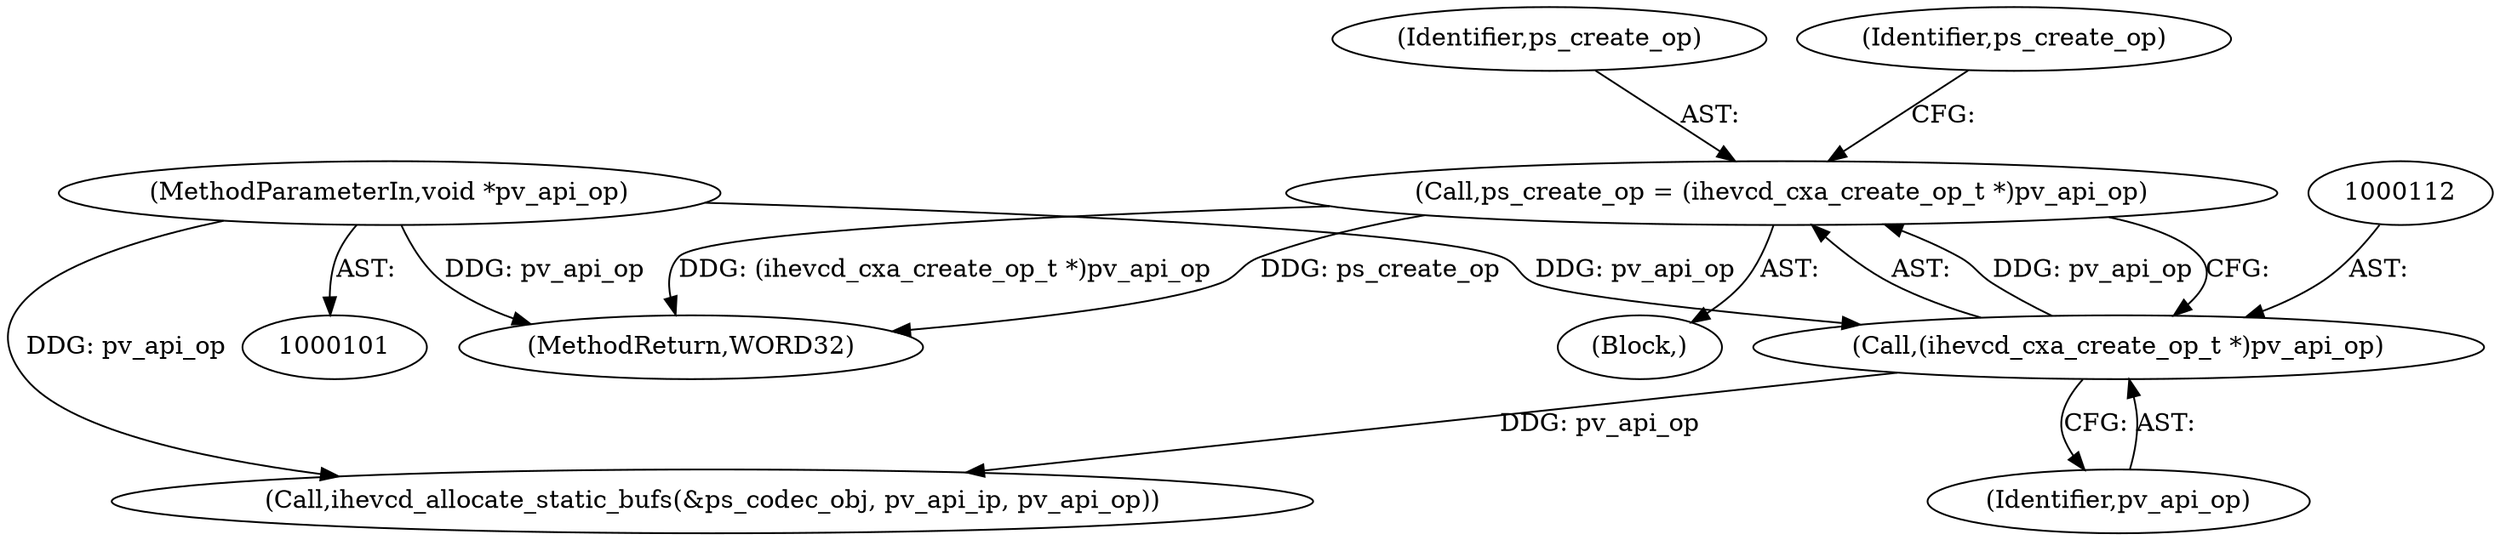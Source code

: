 digraph "0_Android_3ed3c6b79a7b9a60c475dd4936ad57b0b92fd600@API" {
"1000109" [label="(Call,ps_create_op = (ihevcd_cxa_create_op_t *)pv_api_op)"];
"1000111" [label="(Call,(ihevcd_cxa_create_op_t *)pv_api_op)"];
"1000104" [label="(MethodParameterIn,void *pv_api_op)"];
"1000173" [label="(MethodReturn,WORD32)"];
"1000110" [label="(Identifier,ps_create_op)"];
"1000123" [label="(Call,ihevcd_allocate_static_bufs(&ps_codec_obj, pv_api_ip, pv_api_op))"];
"1000105" [label="(Block,)"];
"1000109" [label="(Call,ps_create_op = (ihevcd_cxa_create_op_t *)pv_api_op)"];
"1000111" [label="(Call,(ihevcd_cxa_create_op_t *)pv_api_op)"];
"1000113" [label="(Identifier,pv_api_op)"];
"1000117" [label="(Identifier,ps_create_op)"];
"1000104" [label="(MethodParameterIn,void *pv_api_op)"];
"1000109" -> "1000105"  [label="AST: "];
"1000109" -> "1000111"  [label="CFG: "];
"1000110" -> "1000109"  [label="AST: "];
"1000111" -> "1000109"  [label="AST: "];
"1000117" -> "1000109"  [label="CFG: "];
"1000109" -> "1000173"  [label="DDG: ps_create_op"];
"1000109" -> "1000173"  [label="DDG: (ihevcd_cxa_create_op_t *)pv_api_op"];
"1000111" -> "1000109"  [label="DDG: pv_api_op"];
"1000111" -> "1000113"  [label="CFG: "];
"1000112" -> "1000111"  [label="AST: "];
"1000113" -> "1000111"  [label="AST: "];
"1000104" -> "1000111"  [label="DDG: pv_api_op"];
"1000111" -> "1000123"  [label="DDG: pv_api_op"];
"1000104" -> "1000101"  [label="AST: "];
"1000104" -> "1000173"  [label="DDG: pv_api_op"];
"1000104" -> "1000123"  [label="DDG: pv_api_op"];
}
